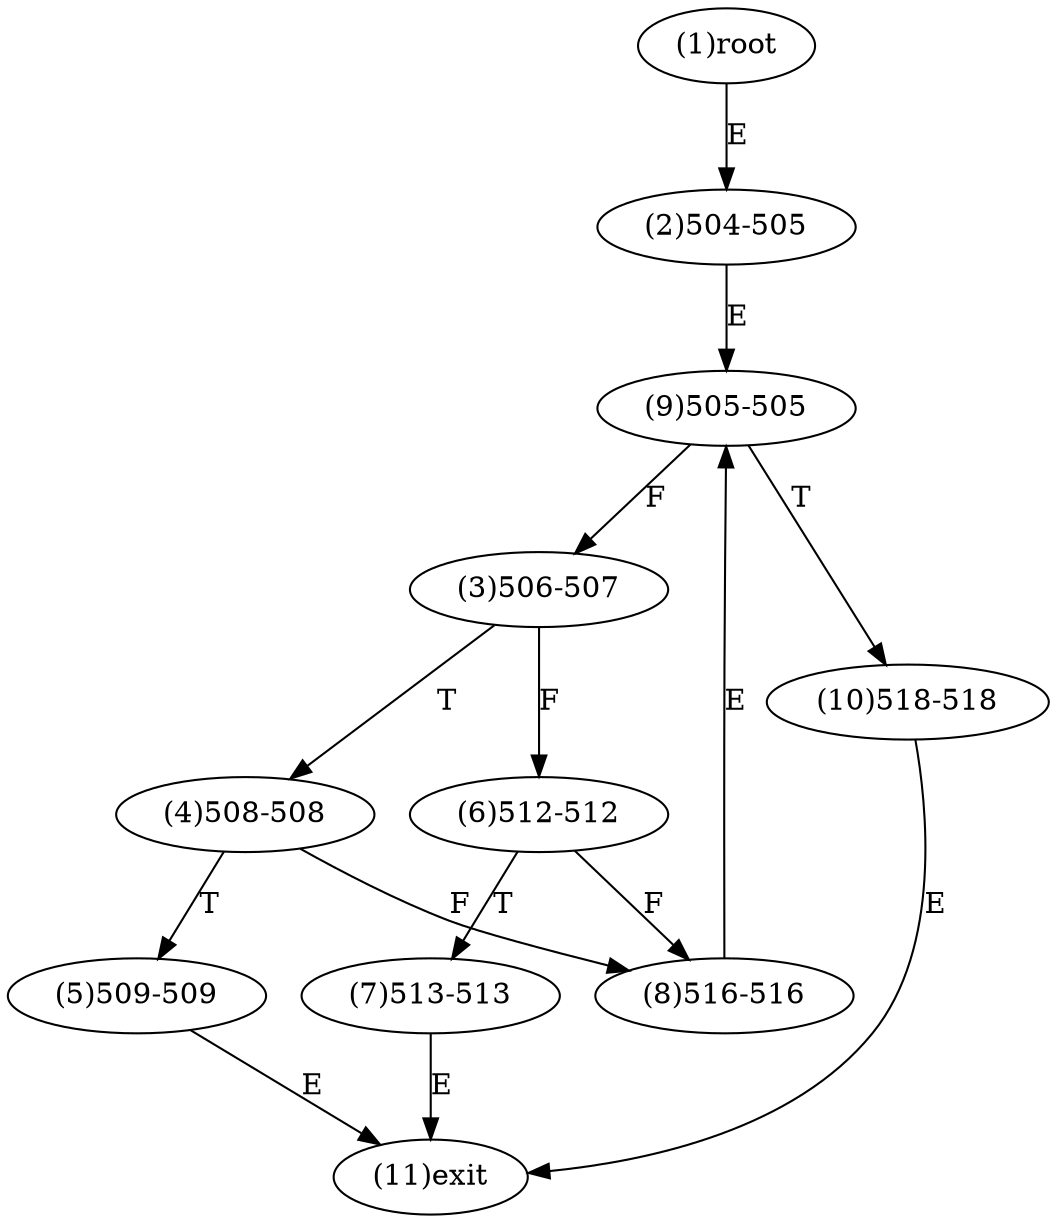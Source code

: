digraph "" { 
1[ label="(1)root"];
2[ label="(2)504-505"];
3[ label="(3)506-507"];
4[ label="(4)508-508"];
5[ label="(5)509-509"];
6[ label="(6)512-512"];
7[ label="(7)513-513"];
8[ label="(8)516-516"];
9[ label="(9)505-505"];
10[ label="(10)518-518"];
11[ label="(11)exit"];
1->2[ label="E"];
2->9[ label="E"];
3->6[ label="F"];
3->4[ label="T"];
4->8[ label="F"];
4->5[ label="T"];
5->11[ label="E"];
6->8[ label="F"];
6->7[ label="T"];
7->11[ label="E"];
8->9[ label="E"];
9->3[ label="F"];
9->10[ label="T"];
10->11[ label="E"];
}